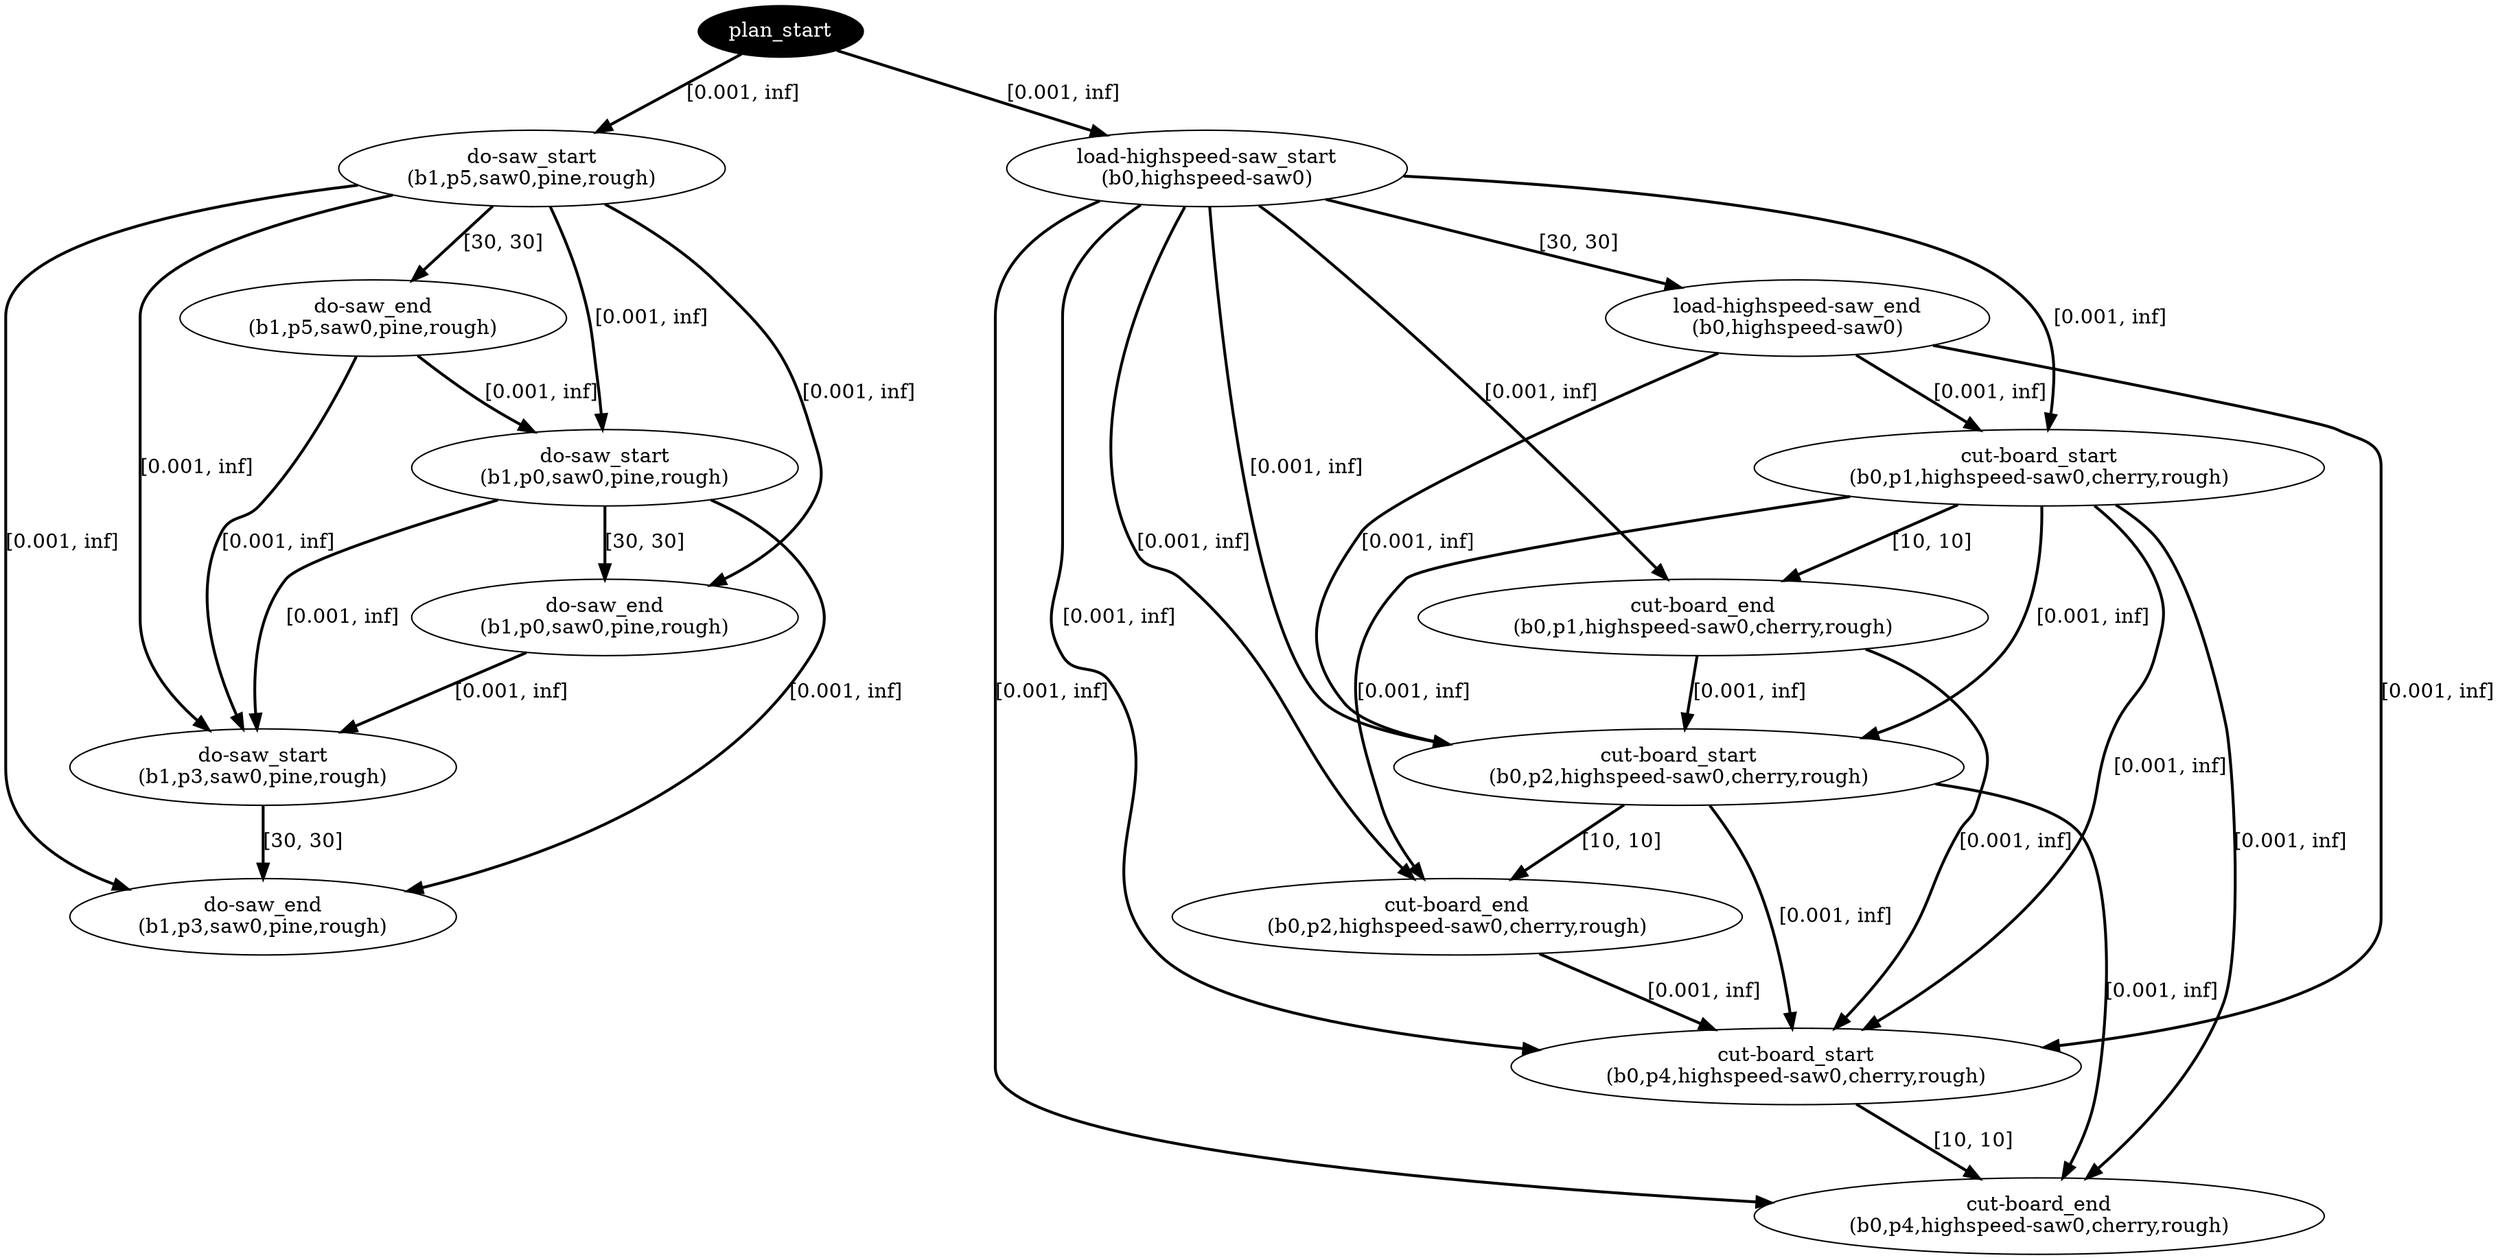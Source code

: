 digraph plan {
0[ label="plan_start",style=filled,fillcolor=black,fontcolor=white];
1[ label="do-saw_start
(b1,p5,saw0,pine,rough)"];
2[ label="do-saw_end
(b1,p5,saw0,pine,rough)"];
3[ label="load-highspeed-saw_start
(b0,highspeed-saw0)"];
4[ label="load-highspeed-saw_end
(b0,highspeed-saw0)"];
5[ label="cut-board_start
(b0,p1,highspeed-saw0,cherry,rough)"];
6[ label="cut-board_end
(b0,p1,highspeed-saw0,cherry,rough)"];
7[ label="do-saw_start
(b1,p0,saw0,pine,rough)"];
8[ label="do-saw_end
(b1,p0,saw0,pine,rough)"];
9[ label="cut-board_start
(b0,p2,highspeed-saw0,cherry,rough)"];
10[ label="cut-board_end
(b0,p2,highspeed-saw0,cherry,rough)"];
11[ label="cut-board_start
(b0,p4,highspeed-saw0,cherry,rough)"];
12[ label="cut-board_end
(b0,p4,highspeed-saw0,cherry,rough)"];
13[ label="do-saw_start
(b1,p3,saw0,pine,rough)"];
14[ label="do-saw_end
(b1,p3,saw0,pine,rough)"];
"0" -> "1" [ label="[0.001, inf]" , penwidth=2, color="black"]
"0" -> "3" [ label="[0.001, inf]" , penwidth=2, color="black"]
"1" -> "2" [ label="[30, 30]" , penwidth=2, color="black"]
"3" -> "4" [ label="[30, 30]" , penwidth=2, color="black"]
"4" -> "5" [ label="[0.001, inf]" , penwidth=2, color="black"]
"3" -> "5" [ label="[0.001, inf]" , penwidth=2, color="black"]
"2" -> "7" [ label="[0.001, inf]" , penwidth=2, color="black"]
"1" -> "7" [ label="[0.001, inf]" , penwidth=2, color="black"]
"5" -> "6" [ label="[10, 10]" , penwidth=2, color="black"]
"3" -> "6" [ label="[0.001, inf]" , penwidth=2, color="black"]
"6" -> "9" [ label="[0.001, inf]" , penwidth=2, color="black"]
"4" -> "9" [ label="[0.001, inf]" , penwidth=2, color="black"]
"5" -> "9" [ label="[0.001, inf]" , penwidth=2, color="black"]
"3" -> "9" [ label="[0.001, inf]" , penwidth=2, color="black"]
"9" -> "10" [ label="[10, 10]" , penwidth=2, color="black"]
"5" -> "10" [ label="[0.001, inf]" , penwidth=2, color="black"]
"3" -> "10" [ label="[0.001, inf]" , penwidth=2, color="black"]
"10" -> "11" [ label="[0.001, inf]" , penwidth=2, color="black"]
"4" -> "11" [ label="[0.001, inf]" , penwidth=2, color="black"]
"9" -> "11" [ label="[0.001, inf]" , penwidth=2, color="black"]
"6" -> "11" [ label="[0.001, inf]" , penwidth=2, color="black"]
"5" -> "11" [ label="[0.001, inf]" , penwidth=2, color="black"]
"3" -> "11" [ label="[0.001, inf]" , penwidth=2, color="black"]
"7" -> "8" [ label="[30, 30]" , penwidth=2, color="black"]
"1" -> "8" [ label="[0.001, inf]" , penwidth=2, color="black"]
"8" -> "13" [ label="[0.001, inf]" , penwidth=2, color="black"]
"7" -> "13" [ label="[0.001, inf]" , penwidth=2, color="black"]
"2" -> "13" [ label="[0.001, inf]" , penwidth=2, color="black"]
"1" -> "13" [ label="[0.001, inf]" , penwidth=2, color="black"]
"11" -> "12" [ label="[10, 10]" , penwidth=2, color="black"]
"9" -> "12" [ label="[0.001, inf]" , penwidth=2, color="black"]
"5" -> "12" [ label="[0.001, inf]" , penwidth=2, color="black"]
"3" -> "12" [ label="[0.001, inf]" , penwidth=2, color="black"]
"13" -> "14" [ label="[30, 30]" , penwidth=2, color="black"]
"7" -> "14" [ label="[0.001, inf]" , penwidth=2, color="black"]
"1" -> "14" [ label="[0.001, inf]" , penwidth=2, color="black"]
}
